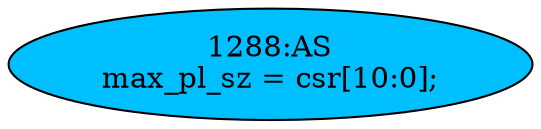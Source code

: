 strict digraph "" {
	node [label="\N"];
	"1288:AS"	 [ast="<pyverilog.vparser.ast.Assign object at 0x7f0a38eae750>",
		def_var="['max_pl_sz']",
		fillcolor=deepskyblue,
		label="1288:AS
max_pl_sz = csr[10:0];",
		statements="[]",
		style=filled,
		typ=Assign,
		use_var="['csr']"];
}
